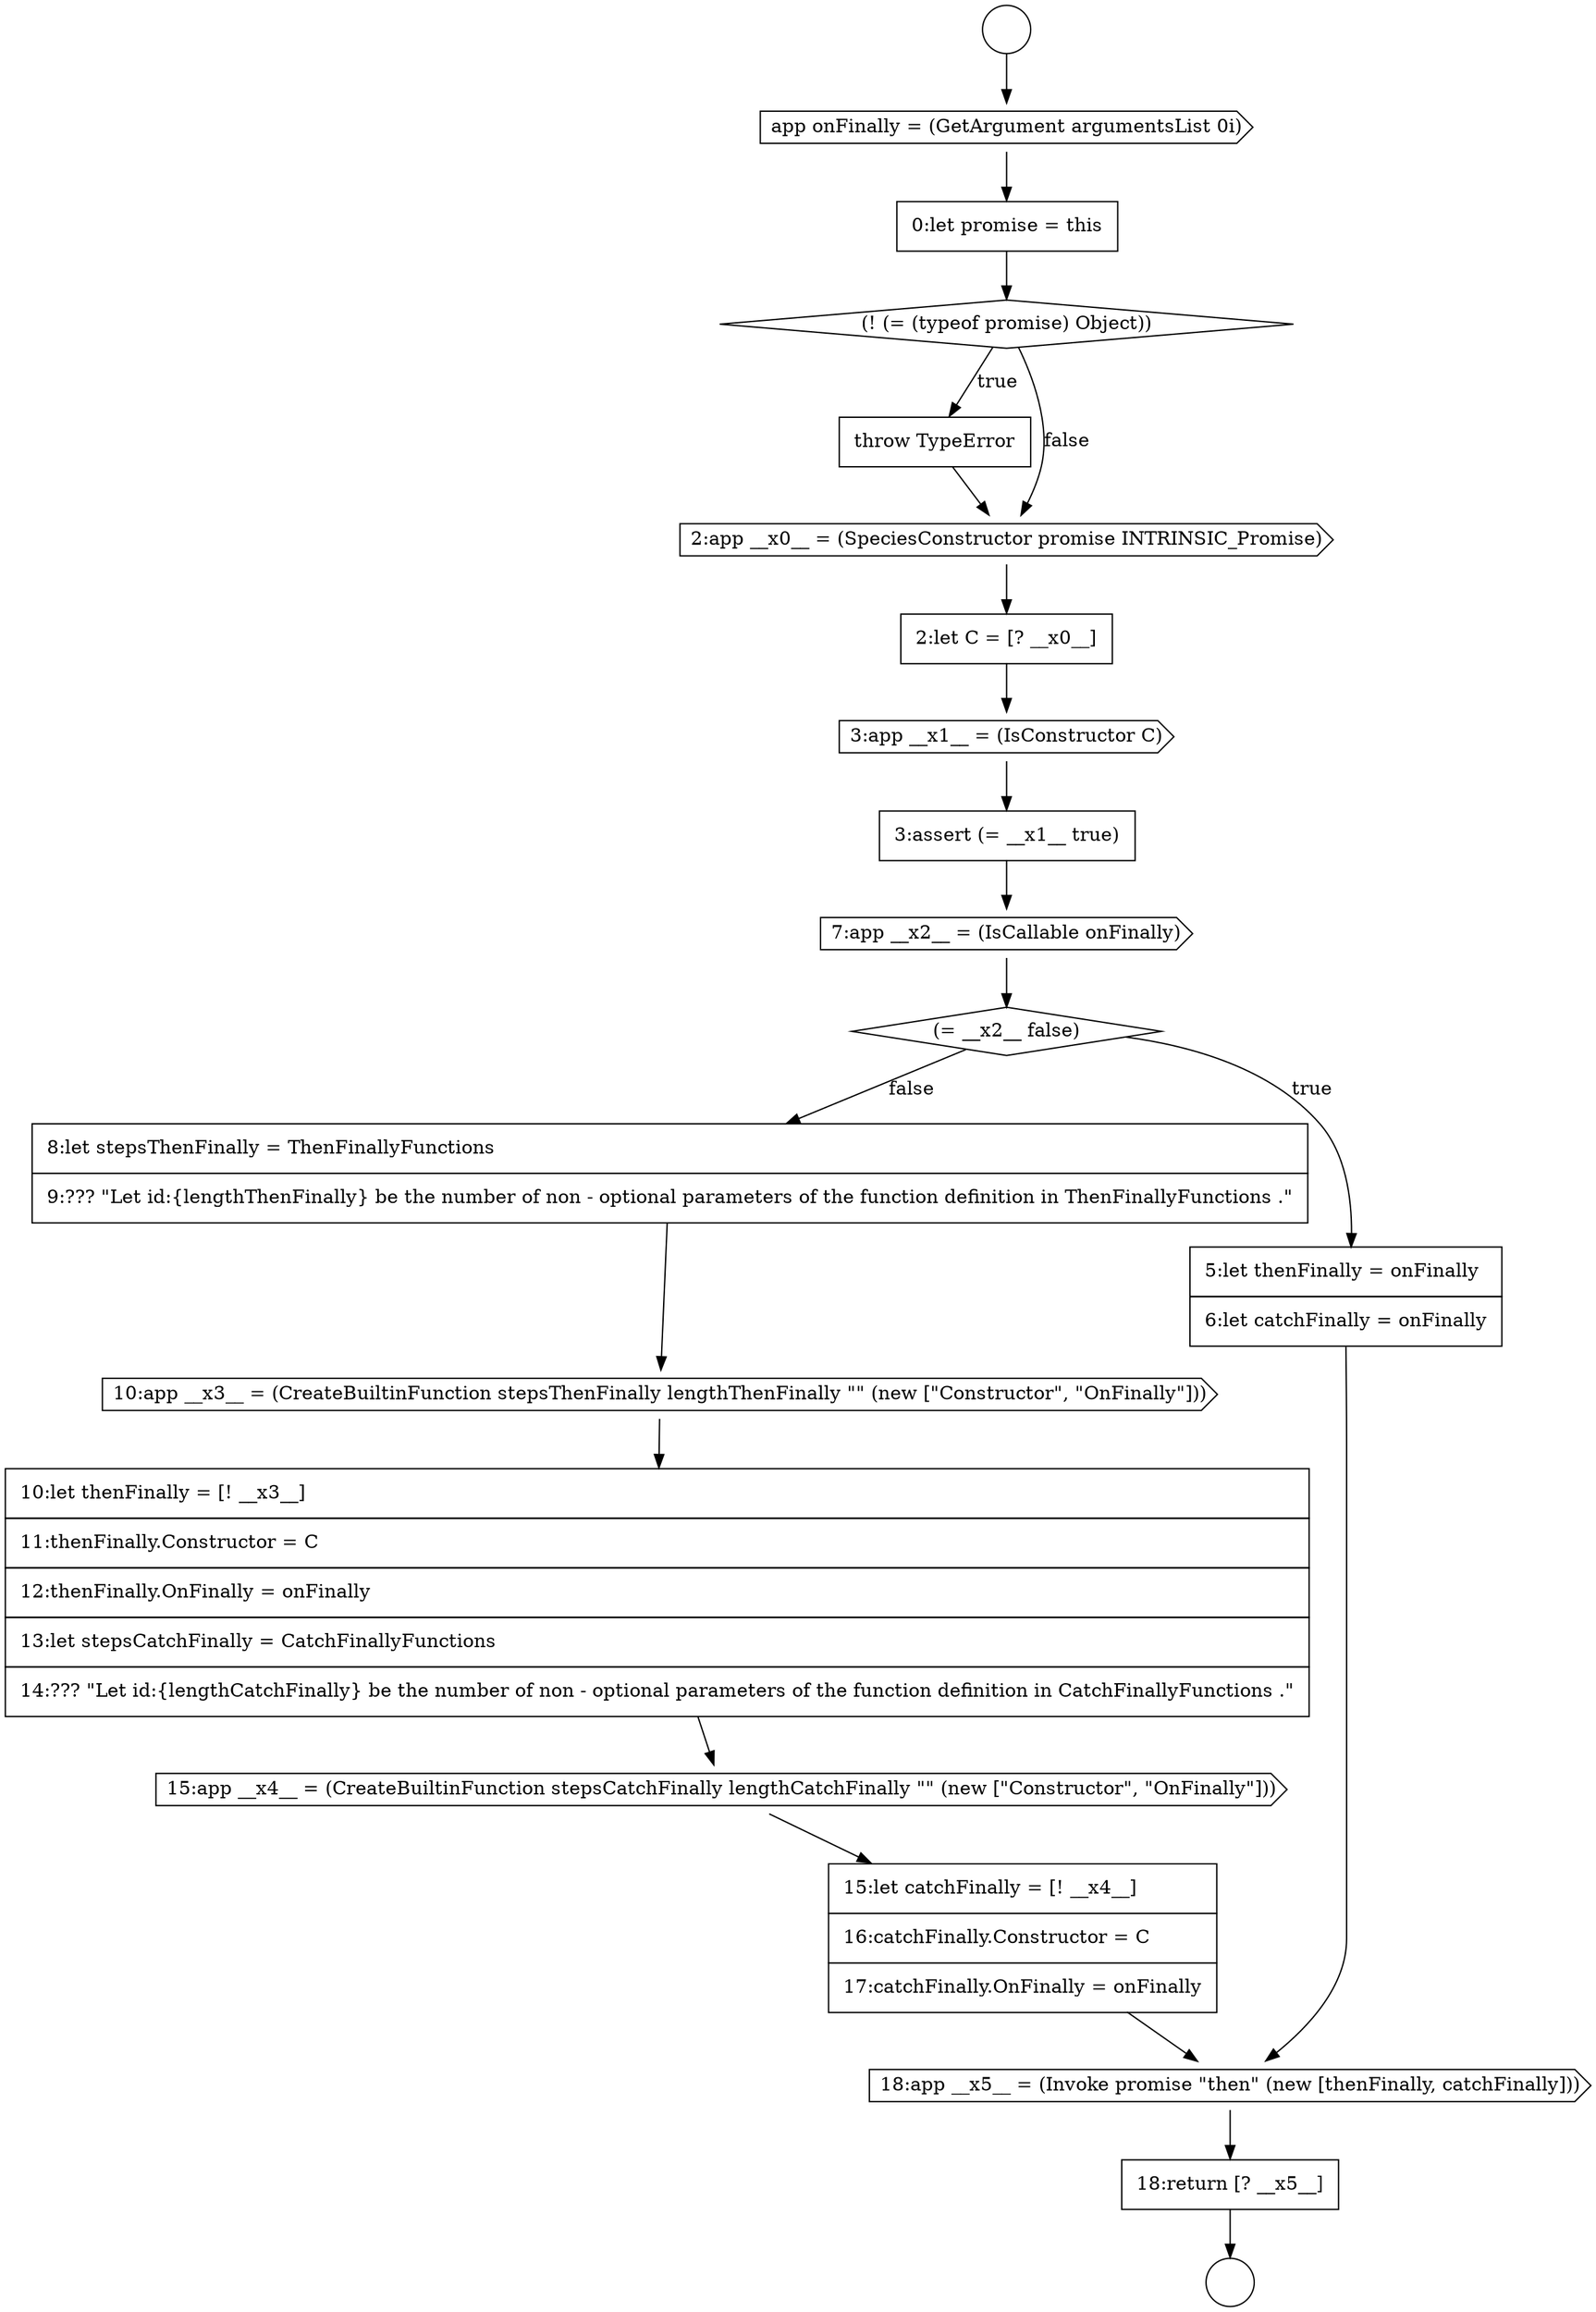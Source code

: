 digraph {
  node0 [shape=circle label=" " color="black" fillcolor="white" style=filled]
  node5 [shape=none, margin=0, label=<<font color="black">
    <table border="0" cellborder="1" cellspacing="0" cellpadding="10">
      <tr><td align="left">throw TypeError</td></tr>
    </table>
  </font>> color="black" fillcolor="white" style=filled]
  node10 [shape=cds, label=<<font color="black">7:app __x2__ = (IsCallable onFinally)</font>> color="black" fillcolor="white" style=filled]
  node14 [shape=cds, label=<<font color="black">10:app __x3__ = (CreateBuiltinFunction stepsThenFinally lengthThenFinally &quot;&quot; (new [&quot;Constructor&quot;, &quot;OnFinally&quot;]))</font>> color="black" fillcolor="white" style=filled]
  node1 [shape=circle label=" " color="black" fillcolor="white" style=filled]
  node6 [shape=cds, label=<<font color="black">2:app __x0__ = (SpeciesConstructor promise INTRINSIC_Promise)</font>> color="black" fillcolor="white" style=filled]
  node9 [shape=none, margin=0, label=<<font color="black">
    <table border="0" cellborder="1" cellspacing="0" cellpadding="10">
      <tr><td align="left">3:assert (= __x1__ true)</td></tr>
    </table>
  </font>> color="black" fillcolor="white" style=filled]
  node13 [shape=none, margin=0, label=<<font color="black">
    <table border="0" cellborder="1" cellspacing="0" cellpadding="10">
      <tr><td align="left">8:let stepsThenFinally = ThenFinallyFunctions</td></tr>
      <tr><td align="left">9:??? &quot;Let id:{lengthThenFinally} be the number of non - optional parameters of the function definition in ThenFinallyFunctions .&quot;</td></tr>
    </table>
  </font>> color="black" fillcolor="white" style=filled]
  node2 [shape=cds, label=<<font color="black">app onFinally = (GetArgument argumentsList 0i)</font>> color="black" fillcolor="white" style=filled]
  node17 [shape=none, margin=0, label=<<font color="black">
    <table border="0" cellborder="1" cellspacing="0" cellpadding="10">
      <tr><td align="left">15:let catchFinally = [! __x4__]</td></tr>
      <tr><td align="left">16:catchFinally.Constructor = C</td></tr>
      <tr><td align="left">17:catchFinally.OnFinally = onFinally</td></tr>
    </table>
  </font>> color="black" fillcolor="white" style=filled]
  node12 [shape=none, margin=0, label=<<font color="black">
    <table border="0" cellborder="1" cellspacing="0" cellpadding="10">
      <tr><td align="left">5:let thenFinally = onFinally</td></tr>
      <tr><td align="left">6:let catchFinally = onFinally</td></tr>
    </table>
  </font>> color="black" fillcolor="white" style=filled]
  node7 [shape=none, margin=0, label=<<font color="black">
    <table border="0" cellborder="1" cellspacing="0" cellpadding="10">
      <tr><td align="left">2:let C = [? __x0__]</td></tr>
    </table>
  </font>> color="black" fillcolor="white" style=filled]
  node3 [shape=none, margin=0, label=<<font color="black">
    <table border="0" cellborder="1" cellspacing="0" cellpadding="10">
      <tr><td align="left">0:let promise = this</td></tr>
    </table>
  </font>> color="black" fillcolor="white" style=filled]
  node18 [shape=cds, label=<<font color="black">18:app __x5__ = (Invoke promise &quot;then&quot; (new [thenFinally, catchFinally]))</font>> color="black" fillcolor="white" style=filled]
  node16 [shape=cds, label=<<font color="black">15:app __x4__ = (CreateBuiltinFunction stepsCatchFinally lengthCatchFinally &quot;&quot; (new [&quot;Constructor&quot;, &quot;OnFinally&quot;]))</font>> color="black" fillcolor="white" style=filled]
  node11 [shape=diamond, label=<<font color="black">(= __x2__ false)</font>> color="black" fillcolor="white" style=filled]
  node8 [shape=cds, label=<<font color="black">3:app __x1__ = (IsConstructor C)</font>> color="black" fillcolor="white" style=filled]
  node19 [shape=none, margin=0, label=<<font color="black">
    <table border="0" cellborder="1" cellspacing="0" cellpadding="10">
      <tr><td align="left">18:return [? __x5__]</td></tr>
    </table>
  </font>> color="black" fillcolor="white" style=filled]
  node4 [shape=diamond, label=<<font color="black">(! (= (typeof promise) Object))</font>> color="black" fillcolor="white" style=filled]
  node15 [shape=none, margin=0, label=<<font color="black">
    <table border="0" cellborder="1" cellspacing="0" cellpadding="10">
      <tr><td align="left">10:let thenFinally = [! __x3__]</td></tr>
      <tr><td align="left">11:thenFinally.Constructor = C</td></tr>
      <tr><td align="left">12:thenFinally.OnFinally = onFinally</td></tr>
      <tr><td align="left">13:let stepsCatchFinally = CatchFinallyFunctions</td></tr>
      <tr><td align="left">14:??? &quot;Let id:{lengthCatchFinally} be the number of non - optional parameters of the function definition in CatchFinallyFunctions .&quot;</td></tr>
    </table>
  </font>> color="black" fillcolor="white" style=filled]
  node11 -> node12 [label=<<font color="black">true</font>> color="black"]
  node11 -> node13 [label=<<font color="black">false</font>> color="black"]
  node13 -> node14 [ color="black"]
  node0 -> node2 [ color="black"]
  node6 -> node7 [ color="black"]
  node9 -> node10 [ color="black"]
  node14 -> node15 [ color="black"]
  node19 -> node1 [ color="black"]
  node10 -> node11 [ color="black"]
  node4 -> node5 [label=<<font color="black">true</font>> color="black"]
  node4 -> node6 [label=<<font color="black">false</font>> color="black"]
  node8 -> node9 [ color="black"]
  node12 -> node18 [ color="black"]
  node16 -> node17 [ color="black"]
  node17 -> node18 [ color="black"]
  node5 -> node6 [ color="black"]
  node3 -> node4 [ color="black"]
  node7 -> node8 [ color="black"]
  node18 -> node19 [ color="black"]
  node2 -> node3 [ color="black"]
  node15 -> node16 [ color="black"]
}
